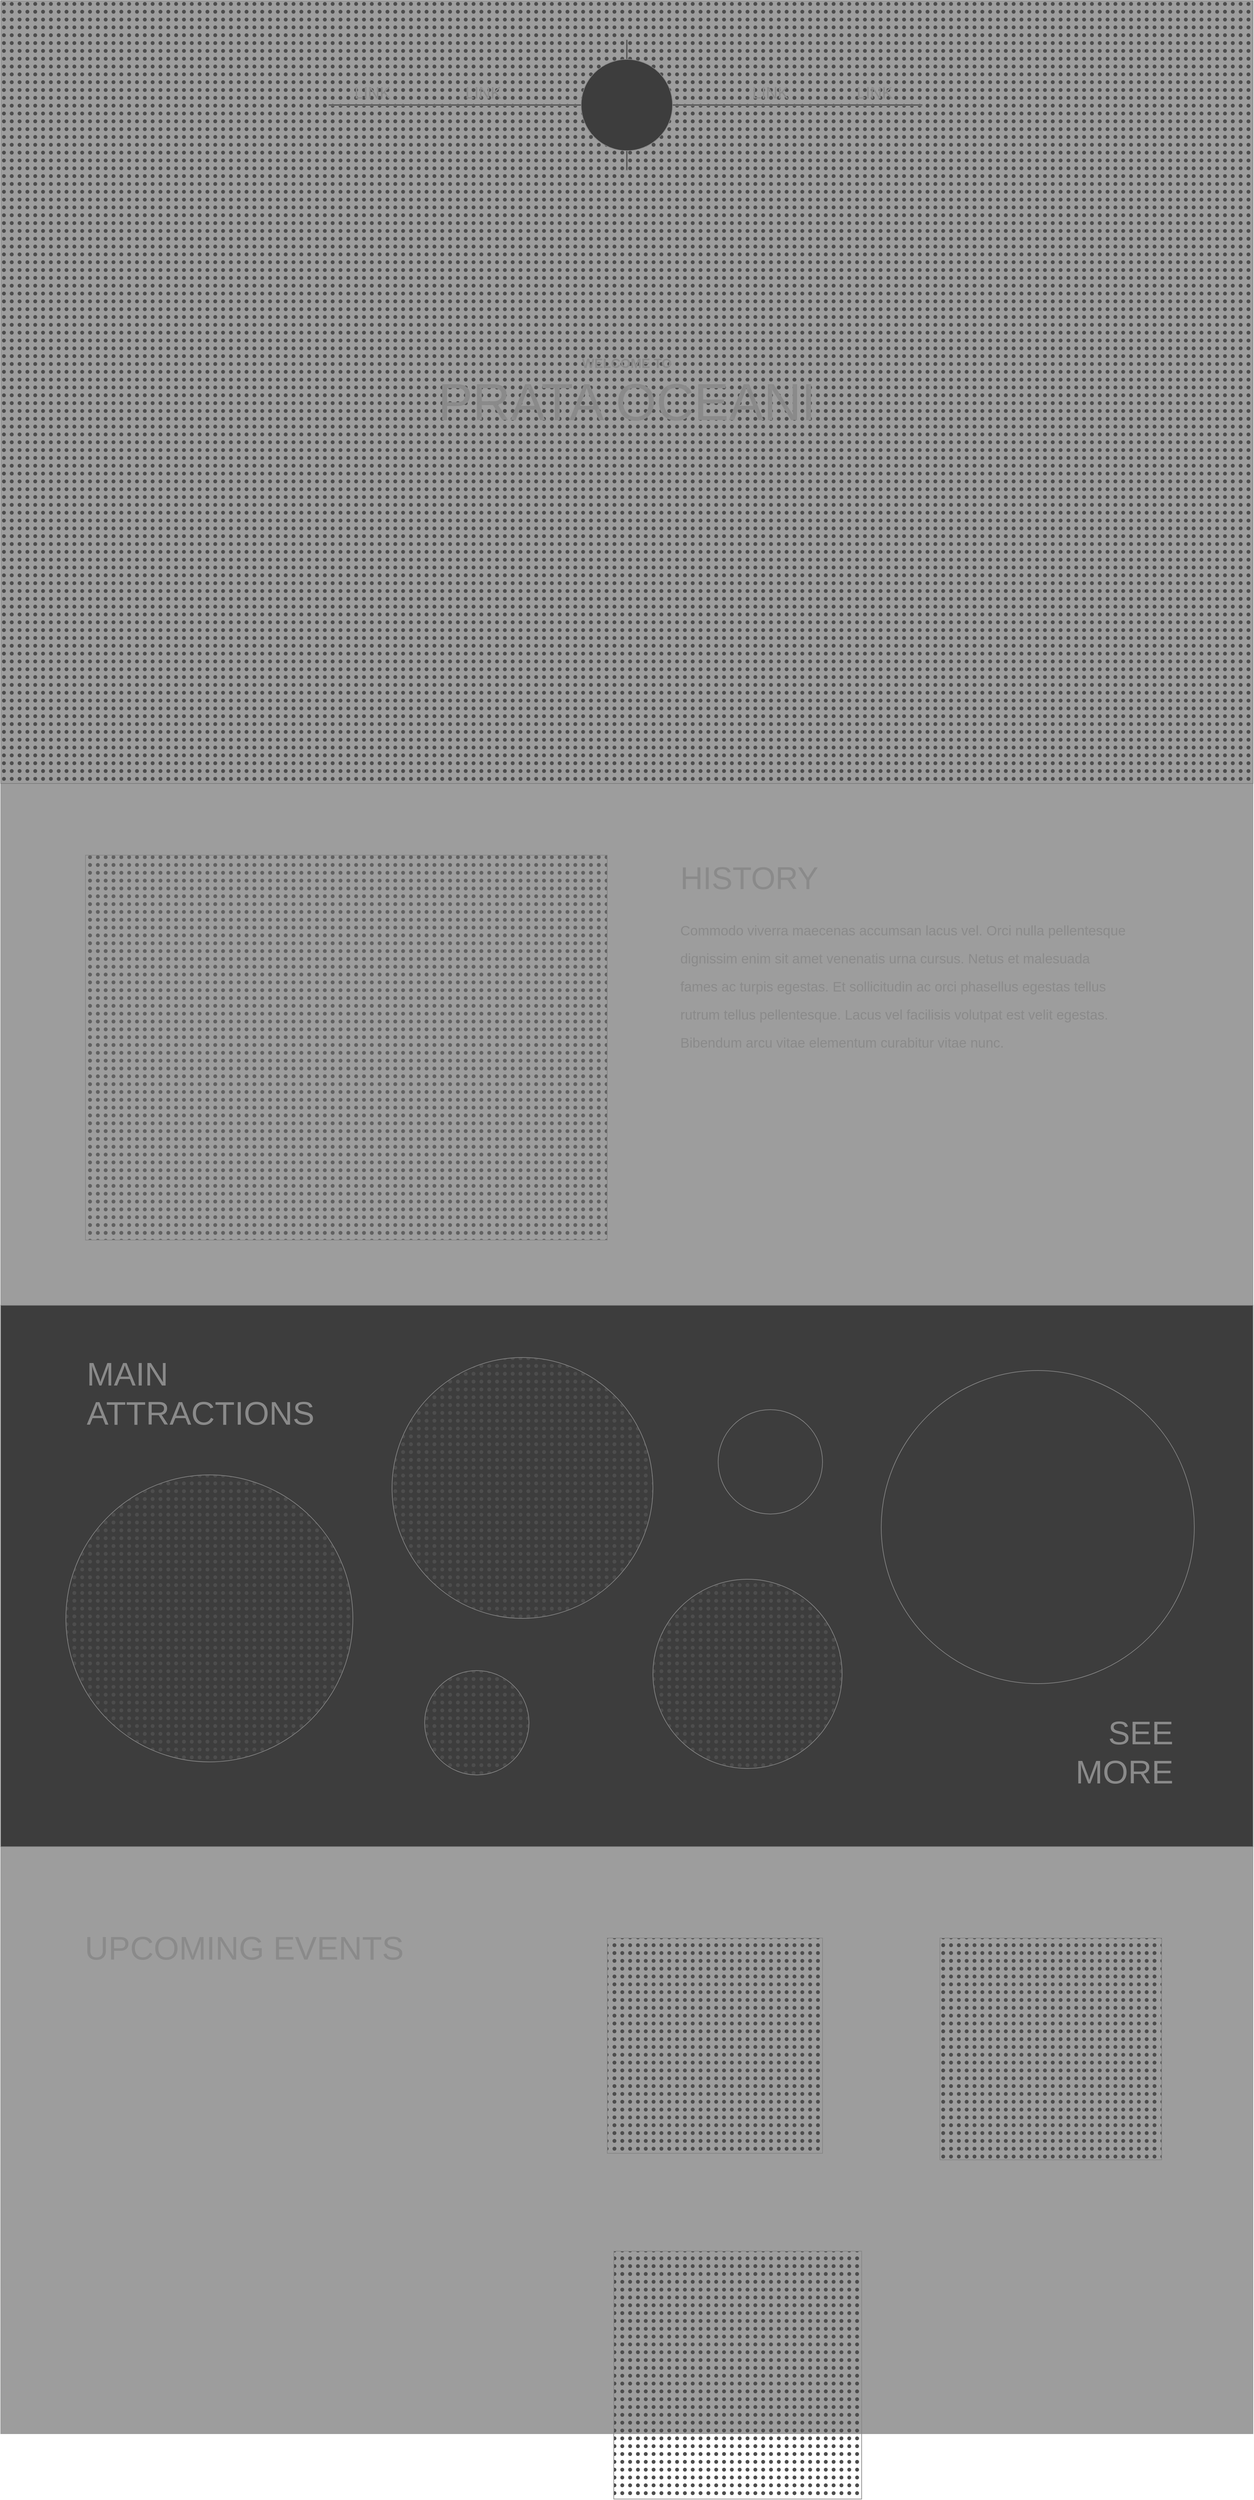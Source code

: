 <mxfile version="24.1.0" type="device">
  <diagram name="Page-1" id="GAg8haRcpsVNe8hPWDVm">
    <mxGraphModel dx="1878" dy="846" grid="1" gridSize="10" guides="1" tooltips="1" connect="1" arrows="1" fold="1" page="0" pageScale="1" pageWidth="1920" pageHeight="1200" math="0" shadow="0">
      <root>
        <mxCell id="0" />
        <mxCell id="1" parent="0" />
        <mxCell id="3JFMlEUNZGDiNWC0OtGJ-4" value="" style="rounded=0;whiteSpace=wrap;html=1;fillColor=#3D3D3D;strokeColor=#858585;connectable=0;allowArrows=0;expand=0;movable=0;resizable=0;rotatable=0;cloneable=0;deletable=0;container=1;imageAspect=1;opacity=50;" parent="1" vertex="1">
          <mxGeometry width="1920" height="1200" as="geometry" />
        </mxCell>
        <mxCell id="RJW7VMsSMWp2yGj4S-rq-4" value="" style="rounded=0;whiteSpace=wrap;html=1;fillColor=#4d4d4d;strokeColor=#858585;fillStyle=dots;" vertex="1" parent="3JFMlEUNZGDiNWC0OtGJ-4">
          <mxGeometry width="1920" height="1200" as="geometry" />
        </mxCell>
        <mxCell id="RJW7VMsSMWp2yGj4S-rq-11" value="&lt;font color=&quot;#8a8a8a&quot; style=&quot;font-size: 80px;&quot;&gt;PRATA OCEANI&lt;/font&gt;" style="text;html=1;align=center;verticalAlign=middle;whiteSpace=wrap;rounded=0;pointerEvents=0;allowArrows=0;connectable=0;expand=0;fontSize=80;" vertex="1" parent="3JFMlEUNZGDiNWC0OtGJ-4">
          <mxGeometry x="660" y="600" width="600" height="30" as="geometry" />
        </mxCell>
        <mxCell id="RJW7VMsSMWp2yGj4S-rq-12" value="&lt;font color=&quot;#8a8a8a&quot;&gt;&lt;b&gt;WELCOME TO&lt;/b&gt;&lt;/font&gt;" style="text;html=1;align=center;verticalAlign=middle;whiteSpace=wrap;rounded=0;pointerEvents=0;allowArrows=0;connectable=0;expand=0;fontSize=20;" vertex="1" parent="3JFMlEUNZGDiNWC0OtGJ-4">
          <mxGeometry x="830" y="540" width="260" height="30" as="geometry" />
        </mxCell>
        <mxCell id="RJW7VMsSMWp2yGj4S-rq-13" value="" style="rounded=0;whiteSpace=wrap;html=1;fillColor=#3D3D3D;strokeColor=#858585;" vertex="1" parent="3JFMlEUNZGDiNWC0OtGJ-4">
          <mxGeometry x="959" y="60" width="2" height="200" as="geometry" />
        </mxCell>
        <mxCell id="RJW7VMsSMWp2yGj4S-rq-14" value="" style="rounded=0;whiteSpace=wrap;html=1;fillColor=#3D3D3D;strokeColor=#858585;rotation=-90;" vertex="1" parent="3JFMlEUNZGDiNWC0OtGJ-4">
          <mxGeometry x="957" y="-295" width="2" height="910" as="geometry" />
        </mxCell>
        <mxCell id="RJW7VMsSMWp2yGj4S-rq-9" value="" style="rounded=1;whiteSpace=wrap;html=1;fillColor=#3D3D3D;strokeColor=#858585;arcSize=50;aspect=fixed;" vertex="1" parent="3JFMlEUNZGDiNWC0OtGJ-4">
          <mxGeometry x="890" y="90" width="140" height="140" as="geometry" />
        </mxCell>
        <mxCell id="RJW7VMsSMWp2yGj4S-rq-15" value="&lt;font color=&quot;#8a8a8a&quot; style=&quot;font-size: 25px;&quot;&gt;&lt;span style=&quot;font-size: 25px;&quot;&gt;LINK&lt;/span&gt;&lt;/font&gt;" style="text;html=1;align=center;verticalAlign=middle;whiteSpace=wrap;rounded=0;pointerEvents=0;allowArrows=0;connectable=0;expand=0;fontSize=25;" vertex="1" parent="3JFMlEUNZGDiNWC0OtGJ-4">
          <mxGeometry x="540" y="125" width="60" height="30" as="geometry" />
        </mxCell>
        <mxCell id="RJW7VMsSMWp2yGj4S-rq-16" value="&lt;font color=&quot;#8a8a8a&quot; style=&quot;font-size: 25px;&quot;&gt;&lt;span style=&quot;font-size: 25px;&quot;&gt;LINK&lt;/span&gt;&lt;/font&gt;" style="text;html=1;align=center;verticalAlign=middle;whiteSpace=wrap;rounded=0;pointerEvents=0;allowArrows=0;connectable=0;expand=0;fontSize=25;" vertex="1" parent="3JFMlEUNZGDiNWC0OtGJ-4">
          <mxGeometry x="710" y="125" width="60" height="30" as="geometry" />
        </mxCell>
        <mxCell id="RJW7VMsSMWp2yGj4S-rq-31" value="&lt;font color=&quot;#8a8a8a&quot; style=&quot;font-size: 25px;&quot;&gt;&lt;span style=&quot;font-size: 25px;&quot;&gt;LINK&lt;/span&gt;&lt;/font&gt;" style="text;html=1;align=center;verticalAlign=middle;whiteSpace=wrap;rounded=0;pointerEvents=0;allowArrows=0;connectable=0;expand=0;fontSize=25;" vertex="1" parent="3JFMlEUNZGDiNWC0OtGJ-4">
          <mxGeometry x="1150" y="125" width="60" height="30" as="geometry" />
        </mxCell>
        <mxCell id="RJW7VMsSMWp2yGj4S-rq-32" value="&lt;font color=&quot;#8a8a8a&quot; style=&quot;font-size: 25px;&quot;&gt;&lt;span style=&quot;font-size: 25px;&quot;&gt;LINK&lt;/span&gt;&lt;/font&gt;" style="text;html=1;align=center;verticalAlign=middle;whiteSpace=wrap;rounded=0;pointerEvents=0;allowArrows=0;connectable=0;expand=0;fontSize=25;" vertex="1" parent="3JFMlEUNZGDiNWC0OtGJ-4">
          <mxGeometry x="1310" y="125" width="60" height="30" as="geometry" />
        </mxCell>
        <mxCell id="3JFMlEUNZGDiNWC0OtGJ-5" value="" style="rounded=0;whiteSpace=wrap;html=1;fillColor=#3D3D3D;strokeColor=#858585;opacity=50;connectable=0;allowArrows=0;expand=0;movable=0;rotatable=0;cloneable=0;deletable=0;" parent="1" vertex="1">
          <mxGeometry y="1200" width="1920" height="2530" as="geometry" />
        </mxCell>
        <mxCell id="RJW7VMsSMWp2yGj4S-rq-6" value="" style="rounded=0;whiteSpace=wrap;html=1;fillColor=#616161;strokeColor=#858585;fillStyle=dots;" vertex="1" parent="1">
          <mxGeometry x="130" y="1310" width="800" height="590" as="geometry" />
        </mxCell>
        <mxCell id="RJW7VMsSMWp2yGj4S-rq-7" value="&lt;h1 style=&quot;margin-top: 0px;&quot;&gt;&lt;font size=&quot;1&quot; style=&quot;&quot; color=&quot;#8a8a8a&quot;&gt;&lt;span style=&quot;font-weight: 400; font-size: 48px;&quot;&gt;HISTORY&lt;/span&gt;&lt;/font&gt;&lt;/h1&gt;&lt;h1 style=&quot;margin-top: 0px; line-height: 90%;&quot;&gt;&lt;font color=&quot;#8a8a8a&quot;&gt;&lt;span style=&quot;font-size: 21px; font-weight: 400;&quot;&gt;Commodo viverra maecenas accumsan lacus vel. Orci nulla pellentesque dignissim enim sit amet venenatis urna cursus. Netus et malesuada fames ac turpis egestas. Et sollicitudin ac orci phasellus egestas tellus rutrum tellus pellentesque. Lacus vel facilisis volutpat est velit egestas. Bibendum arcu vitae elementum curabitur vitae nunc.&amp;nbsp;&lt;/span&gt;&lt;/font&gt;&lt;br&gt;&lt;/h1&gt;" style="text;html=1;whiteSpace=wrap;overflow=hidden;rounded=0;fontSize=20;" vertex="1" parent="1">
          <mxGeometry x="1040" y="1310" width="690" height="350" as="geometry" />
        </mxCell>
        <mxCell id="RJW7VMsSMWp2yGj4S-rq-10" value="" style="rounded=0;whiteSpace=wrap;html=1;fillColor=#3D3D3D;strokeColor=#858585;" vertex="1" parent="1">
          <mxGeometry y="2000" width="1920" height="830" as="geometry" />
        </mxCell>
        <mxCell id="RJW7VMsSMWp2yGj4S-rq-18" value="" style="rounded=1;whiteSpace=wrap;html=1;fillColor=#4d4d4d;strokeColor=#858585;arcSize=50;aspect=fixed;fillStyle=dots;" vertex="1" parent="1">
          <mxGeometry x="100" y="2260" width="440" height="440" as="geometry" />
        </mxCell>
        <mxCell id="RJW7VMsSMWp2yGj4S-rq-19" value="" style="rounded=1;whiteSpace=wrap;html=1;fillColor=#4d4d4d;strokeColor=#858585;arcSize=50;aspect=fixed;fillStyle=dots;" vertex="1" parent="1">
          <mxGeometry x="600" y="2080" width="400" height="400" as="geometry" />
        </mxCell>
        <mxCell id="RJW7VMsSMWp2yGj4S-rq-20" value="" style="rounded=1;whiteSpace=wrap;html=1;fillColor=#4d4d4d;strokeColor=#858585;arcSize=50;aspect=fixed;fillStyle=dots;" vertex="1" parent="1">
          <mxGeometry x="1000" y="2420" width="290" height="290" as="geometry" />
        </mxCell>
        <mxCell id="RJW7VMsSMWp2yGj4S-rq-21" value="" style="rounded=1;whiteSpace=wrap;html=1;fillColor=#3D3D3D;strokeColor=#858585;arcSize=50;aspect=fixed;" vertex="1" parent="1">
          <mxGeometry x="1350" y="2100" width="480" height="480" as="geometry" />
        </mxCell>
        <mxCell id="RJW7VMsSMWp2yGj4S-rq-22" value="&lt;font color=&quot;#8a8a8a&quot; style=&quot;font-size: 50px;&quot;&gt;MAIN ATTRACTIONS&lt;/font&gt;" style="text;html=1;align=left;verticalAlign=middle;whiteSpace=wrap;rounded=0;pointerEvents=0;allowArrows=0;connectable=0;expand=0;fontSize=50;" vertex="1" parent="1">
          <mxGeometry x="130" y="2120" width="60" height="30" as="geometry" />
        </mxCell>
        <mxCell id="RJW7VMsSMWp2yGj4S-rq-23" value="" style="rounded=1;whiteSpace=wrap;html=1;fillColor=#4d4d4d;strokeColor=#858585;arcSize=50;aspect=fixed;fillStyle=dots;" vertex="1" parent="1">
          <mxGeometry x="650" y="2560" width="160" height="160" as="geometry" />
        </mxCell>
        <mxCell id="RJW7VMsSMWp2yGj4S-rq-24" value="" style="rounded=1;whiteSpace=wrap;html=1;fillColor=#3D3D3D;strokeColor=#858585;arcSize=50;aspect=fixed;" vertex="1" parent="1">
          <mxGeometry x="1100" y="2160" width="160" height="160" as="geometry" />
        </mxCell>
        <mxCell id="RJW7VMsSMWp2yGj4S-rq-26" value="&lt;font color=&quot;#8a8a8a&quot; style=&quot;font-size: 50px;&quot;&gt;SEE MORE&lt;/font&gt;" style="text;html=1;align=right;verticalAlign=middle;whiteSpace=wrap;rounded=0;pointerEvents=0;allowArrows=0;connectable=0;expand=0;fontSize=50;" vertex="1" parent="1">
          <mxGeometry x="1740" y="2670" width="60" height="30" as="geometry" />
        </mxCell>
        <mxCell id="RJW7VMsSMWp2yGj4S-rq-27" value="&lt;font style=&quot;font-size: 50px;&quot; color=&quot;#8a8a8a&quot;&gt;UPCOMING EVENTS&lt;/font&gt;" style="text;html=1;align=right;verticalAlign=middle;whiteSpace=wrap;rounded=0;pointerEvents=0;allowArrows=0;connectable=0;expand=0;fontSize=50;" vertex="1" parent="1">
          <mxGeometry x="120" y="2970" width="500" height="30" as="geometry" />
        </mxCell>
        <mxCell id="RJW7VMsSMWp2yGj4S-rq-28" value="" style="rounded=0;whiteSpace=wrap;html=1;fillColor=#4d4d4d;strokeColor=#858585;aspect=fixed;fillStyle=dots;" vertex="1" parent="1">
          <mxGeometry x="930" y="2970" width="330" height="330" as="geometry" />
        </mxCell>
        <mxCell id="RJW7VMsSMWp2yGj4S-rq-29" value="" style="rounded=0;whiteSpace=wrap;html=1;fillColor=#4d4d4d;strokeColor=#858585;aspect=fixed;fillStyle=dots;" vertex="1" parent="1">
          <mxGeometry x="1440" y="2970" width="340" height="340" as="geometry" />
        </mxCell>
        <mxCell id="RJW7VMsSMWp2yGj4S-rq-30" value="" style="rounded=0;whiteSpace=wrap;html=1;fillColor=#4d4d4d;strokeColor=#858585;aspect=fixed;fillStyle=dots;" vertex="1" parent="1">
          <mxGeometry x="940" y="3450" width="380" height="380" as="geometry" />
        </mxCell>
      </root>
    </mxGraphModel>
  </diagram>
</mxfile>
